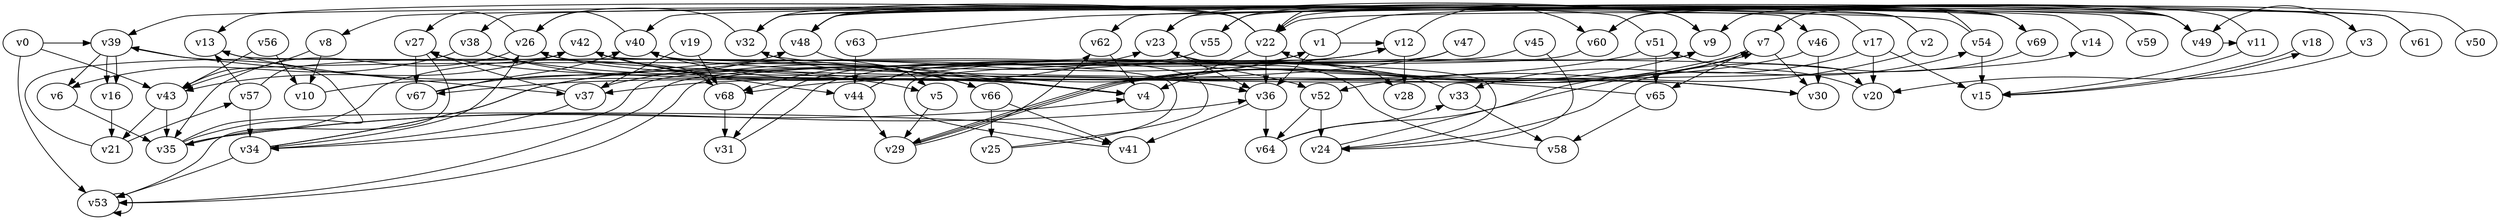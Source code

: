 // Benchmark game 93 - 70 vertices
digraph G {
    v0 [name="v0", player=0];
    v1 [name="v1", player=0];
    v2 [name="v2", player=0];
    v3 [name="v3", player=1];
    v4 [name="v4", player=1];
    v5 [name="v5", player=1];
    v6 [name="v6", player=1];
    v7 [name="v7", player=1];
    v8 [name="v8", player=1];
    v9 [name="v9", player=1];
    v10 [name="v10", player=0];
    v11 [name="v11", player=1];
    v12 [name="v12", player=1];
    v13 [name="v13", player=1, target=1];
    v14 [name="v14", player=1, target=1];
    v15 [name="v15", player=0];
    v16 [name="v16", player=0];
    v17 [name="v17", player=1];
    v18 [name="v18", player=1];
    v19 [name="v19", player=1];
    v20 [name="v20", player=0];
    v21 [name="v21", player=0];
    v22 [name="v22", player=1, target=1];
    v23 [name="v23", player=1, target=1];
    v24 [name="v24", player=0];
    v25 [name="v25", player=1, target=1];
    v26 [name="v26", player=0];
    v27 [name="v27", player=1];
    v28 [name="v28", player=0];
    v29 [name="v29", player=1, target=1];
    v30 [name="v30", player=1];
    v31 [name="v31", player=0];
    v32 [name="v32", player=0];
    v33 [name="v33", player=1];
    v34 [name="v34", player=1, target=1];
    v35 [name="v35", player=1];
    v36 [name="v36", player=0];
    v37 [name="v37", player=0, target=1];
    v38 [name="v38", player=1, target=1];
    v39 [name="v39", player=1];
    v40 [name="v40", player=1];
    v41 [name="v41", player=0];
    v42 [name="v42", player=1];
    v43 [name="v43", player=0];
    v44 [name="v44", player=0];
    v45 [name="v45", player=1];
    v46 [name="v46", player=1];
    v47 [name="v47", player=0, target=1];
    v48 [name="v48", player=0];
    v49 [name="v49", player=0];
    v50 [name="v50", player=0];
    v51 [name="v51", player=1];
    v52 [name="v52", player=1];
    v53 [name="v53", player=0];
    v54 [name="v54", player=1];
    v55 [name="v55", player=1];
    v56 [name="v56", player=1];
    v57 [name="v57", player=1];
    v58 [name="v58", player=0];
    v59 [name="v59", player=1];
    v60 [name="v60", player=1];
    v61 [name="v61", player=0];
    v62 [name="v62", player=0];
    v63 [name="v63", player=0];
    v64 [name="v64", player=1];
    v65 [name="v65", player=0];
    v66 [name="v66", player=0];
    v67 [name="v67", player=1, target=1];
    v68 [name="v68", player=1];
    v69 [name="v69", player=0];

    v0 -> v53;
    v1 -> v3 [constraint="time >= 7"];
    v2 -> v40 [constraint="time == 18"];
    v3 -> v49 [constraint="time % 5 == 0"];
    v4 -> v27 [constraint="time == 17"];
    v5 -> v29;
    v6 -> v35 [constraint="time % 5 == 4"];
    v7 -> v29 [constraint="time == 7"];
    v8 -> v10 [constraint="time >= 10"];
    v9 -> v23 [constraint="time >= 3"];
    v10 -> v14 [constraint="time % 3 == 1"];
    v11 -> v7 [constraint="time == 19"];
    v12 -> v28;
    v13 -> v5 [constraint="time <= 6"];
    v14 -> v48 [constraint="time >= 11"];
    v15 -> v18 [constraint="time % 2 == 1"];
    v16 -> v21;
    v17 -> v20;
    v18 -> v15 [constraint="time % 2 == 0"];
    v19 -> v68;
    v20 -> v51 [constraint="time % 5 == 2"];
    v21 -> v57 [constraint="time % 6 == 5"];
    v22 -> v32 [constraint="time >= 8"];
    v23 -> v36 [constraint="time % 5 == 4"];
    v24 -> v7 [constraint="time == 4"];
    v25 -> v13 [constraint="time == 3"];
    v26 -> v35 [constraint="time % 5 == 2"];
    v27 -> v53 [constraint="time == 3"];
    v28 -> v68 [constraint="time % 2 == 1"];
    v29 -> v9 [constraint="time == 20"];
    v30 -> v40 [constraint="time == 7"];
    v31 -> v12 [constraint="(time % 2 == 0) || (time % 5 == 1)"];
    v32 -> v46 [constraint="time >= 8"];
    v33 -> v22 [constraint="time >= 13"];
    v34 -> v53;
    v35 -> v39 [constraint="time % 3 == 1"];
    v36 -> v64;
    v37 -> v27 [constraint="time % 6 == 5"];
    v38 -> v6 [constraint="time == 5"];
    v39 -> v6;
    v40 -> v26 [constraint="time % 2 == 1"];
    v41 -> v9 [constraint="time == 15"];
    v42 -> v44;
    v43 -> v21;
    v44 -> v28 [constraint="time >= 12"];
    v45 -> v24 [constraint="time == 3"];
    v46 -> v30;
    v47 -> v67 [constraint="time == 18"];
    v48 -> v4 [constraint="time >= 1"];
    v49 -> v39 [constraint="time % 2 == 0"];
    v50 -> v60 [constraint="time % 6 == 2"];
    v51 -> v37 [constraint="time == 10"];
    v52 -> v64;
    v53 -> v53 [constraint="time <= 12"];
    v54 -> v15;
    v55 -> v35 [constraint="(time % 4 == 0) || (time % 3 == 1)"];
    v56 -> v43;
    v57 -> v34;
    v58 -> v23 [constraint="time == 2"];
    v59 -> v32 [constraint="time >= 14"];
    v60 -> v53 [constraint="time <= 8"];
    v61 -> v23 [constraint="time >= 7"];
    v62 -> v4;
    v63 -> v69 [constraint="time == 18"];
    v64 -> v33 [constraint="time == 3"];
    v65 -> v26 [constraint="time >= 9"];
    v66 -> v32 [constraint="time == 3"];
    v67 -> v40 [constraint="time == 1"];
    v68 -> v31;
    v69 -> v60 [constraint="time % 6 == 5"];
    v43 -> v5 [constraint="time % 5 == 2"];
    v46 -> v68 [constraint="time == 20"];
    v35 -> v4 [constraint="time % 6 == 4"];
    v22 -> v13 [constraint="time == 20"];
    v24 -> v42 [constraint="time % 2 == 1"];
    v51 -> v65;
    v26 -> v27 [constraint="(time % 3 == 1) || (time % 3 == 1)"];
    v17 -> v15 [constraint="time == 7"];
    v37 -> v1 [constraint="time >= 3"];
    v39 -> v16 [constraint="time % 3 == 2"];
    v34 -> v12 [constraint="time % 6 == 5"];
    v29 -> v7 [constraint="time == 7"];
    v23 -> v30 [constraint="time == 9"];
    v1 -> v12 [constraint="time <= 8"];
    v39 -> v37;
    v37 -> v34;
    v3 -> v20 [constraint="time % 3 == 1"];
    v0 -> v39 [constraint="time == 11"];
    v11 -> v15 [constraint="time % 6 == 3"];
    v8 -> v43 [constraint="time == 8"];
    v1 -> v36;
    v63 -> v44;
    v69 -> v8 [constraint="time <= 19"];
    v4 -> v40 [constraint="time == 20"];
    v17 -> v38 [constraint="time >= 2"];
    v7 -> v65 [constraint="time <= 10"];
    v49 -> v9 [constraint="time % 2 == 0"];
    v25 -> v40 [constraint="time == 19"];
    v34 -> v23 [constraint="time >= 10"];
    v22 -> v4 [constraint="time % 3 == 0"];
    v61 -> v48 [constraint="time >= 7"];
    v54 -> v22 [constraint="time >= 10"];
    v44 -> v29;
    v49 -> v11 [constraint="time % 2 == 0"];
    v69 -> v24 [constraint="time % 2 == 0"];
    v39 -> v16;
    v19 -> v37;
    v54 -> v22 [constraint="time % 3 == 1"];
    v52 -> v24;
    v38 -> v66 [constraint="time % 3 == 0"];
    v32 -> v26 [constraint="time == 3"];
    v67 -> v48 [constraint="time == 19"];
    v32 -> v4 [constraint="time % 4 == 2"];
    v22 -> v36;
    v22 -> v49 [constraint="time <= 9"];
    v42 -> v43;
    v34 -> v26 [constraint="time == 0"];
    v44 -> v20 [constraint="(time >= 9) && (time <= 24)"];
    v47 -> v34 [constraint="time <= 20"];
    v1 -> v31 [constraint="time % 6 == 3"];
    v36 -> v41;
    v12 -> v60 [constraint="time == 1"];
    v33 -> v58;
    v66 -> v25;
    v43 -> v35;
    v65 -> v58;
    v35 -> v36 [constraint="time >= 10"];
    v51 -> v48 [constraint="time % 5 == 3"];
    v57 -> v68 [constraint="time % 4 == 3"];
    v2 -> v52 [constraint="time >= 8"];
    v2 -> v55 [constraint="time % 2 == 1"];
    v56 -> v10;
    v27 -> v67;
    v57 -> v13 [constraint="time == 15"];
    v45 -> v53 [constraint="time == 10"];
    v0 -> v43;
    v64 -> v54 [constraint="time <= 8"];
    v49 -> v62 [constraint="time % 4 == 1"];
    v26 -> v36 [constraint="time % 4 == 3"];
    v66 -> v41;
    v35 -> v41 [constraint="time >= 1"];
    v42 -> v52 [constraint="time == 18"];
    v29 -> v62 [constraint="time == 1"];
    v17 -> v33 [constraint="time <= 22"];
    v55 -> v9 [constraint="time == 17"];
    v21 -> v42 [constraint="time >= 2"];
    v38 -> v4 [constraint="time >= 6"];
    v7 -> v30 [constraint="time % 5 == 3"];
    v22 -> v48 [constraint="time <= 14"];
}

